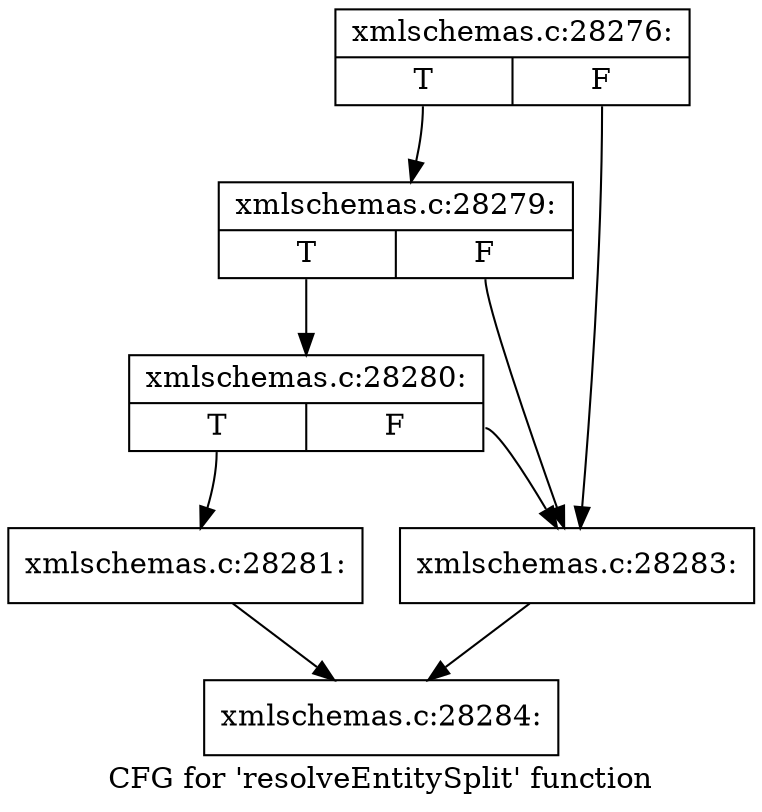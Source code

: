 digraph "CFG for 'resolveEntitySplit' function" {
	label="CFG for 'resolveEntitySplit' function";

	Node0x5a797c0 [shape=record,label="{xmlschemas.c:28276:|{<s0>T|<s1>F}}"];
	Node0x5a797c0:s0 -> Node0x5a7c3a0;
	Node0x5a797c0:s1 -> Node0x5a7c2d0;
	Node0x5a7c3a0 [shape=record,label="{xmlschemas.c:28279:|{<s0>T|<s1>F}}"];
	Node0x5a7c3a0:s0 -> Node0x5a7c320;
	Node0x5a7c3a0:s1 -> Node0x5a7c2d0;
	Node0x5a7c320 [shape=record,label="{xmlschemas.c:28280:|{<s0>T|<s1>F}}"];
	Node0x5a7c320:s0 -> Node0x5a7c280;
	Node0x5a7c320:s1 -> Node0x5a7c2d0;
	Node0x5a7c280 [shape=record,label="{xmlschemas.c:28281:}"];
	Node0x5a7c280 -> Node0x5a794b0;
	Node0x5a7c2d0 [shape=record,label="{xmlschemas.c:28283:}"];
	Node0x5a7c2d0 -> Node0x5a794b0;
	Node0x5a794b0 [shape=record,label="{xmlschemas.c:28284:}"];
}
